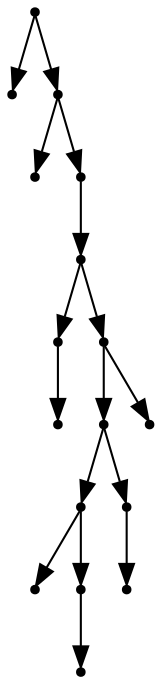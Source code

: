 digraph {
  16 [shape=point];
  0 [shape=point];
  15 [shape=point];
  1 [shape=point];
  14 [shape=point];
  13 [shape=point];
  3 [shape=point];
  2 [shape=point];
  12 [shape=point];
  10 [shape=point];
  7 [shape=point];
  4 [shape=point];
  6 [shape=point];
  5 [shape=point];
  9 [shape=point];
  8 [shape=point];
  11 [shape=point];
16 -> 0;
16 -> 15;
15 -> 1;
15 -> 14;
14 -> 13;
13 -> 3;
3 -> 2;
13 -> 12;
12 -> 10;
10 -> 7;
7 -> 4;
7 -> 6;
6 -> 5;
10 -> 9;
9 -> 8;
12 -> 11;
}
